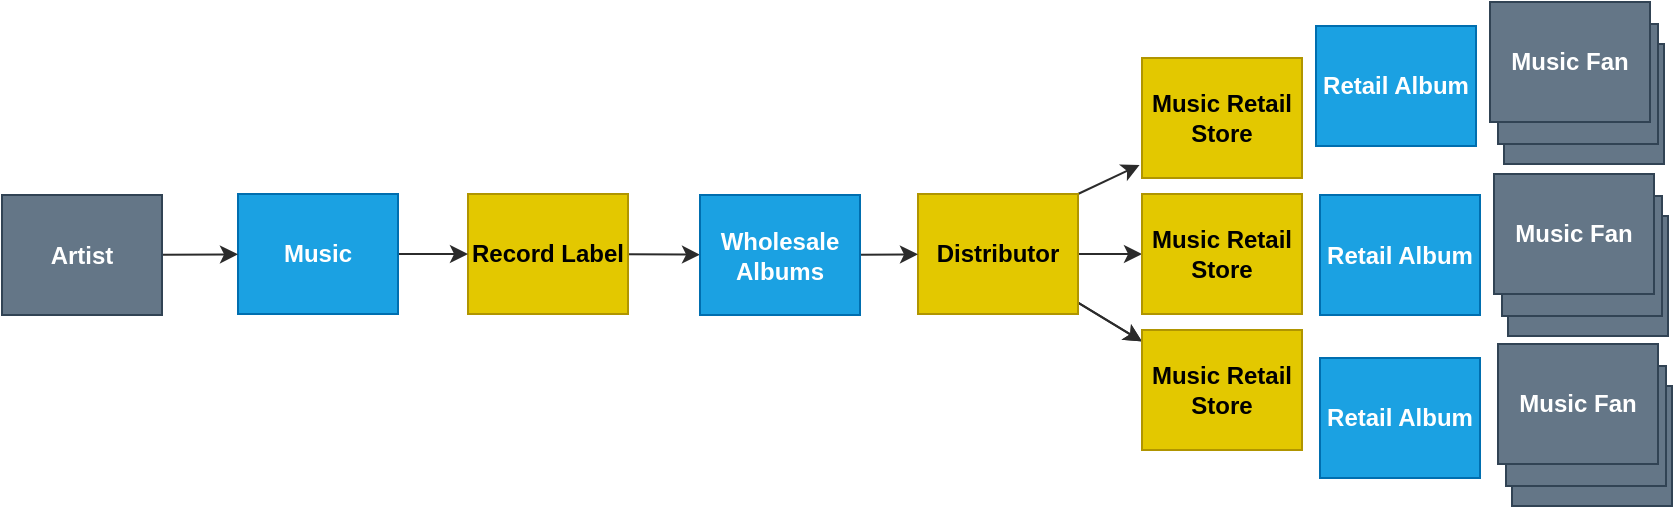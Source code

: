 <mxfile>
    <diagram id="CQzcDcZlTINeK-SJ2JHd" name="Page-1">
        <mxGraphModel dx="1236" dy="2288" grid="0" gridSize="10" guides="1" tooltips="1" connect="1" arrows="1" fold="1" page="0" pageScale="1" pageWidth="800" pageHeight="320" background="#ffffff" math="0" shadow="0">
            <root>
                <mxCell id="0"/>
                <mxCell id="1" parent="0"/>
                <mxCell id="68" value="" style="edgeStyle=none;html=1;strokeColor=#2B2B2B;" edge="1" parent="1" source="3" target="63">
                    <mxGeometry relative="1" as="geometry"/>
                </mxCell>
                <mxCell id="3" value="Record Label" style="rounded=0;whiteSpace=wrap;html=1;fillColor=#e3c800;fontColor=#000000;strokeColor=#B09500;fontStyle=1" parent="1" vertex="1">
                    <mxGeometry x="274" y="140" width="80" height="60" as="geometry"/>
                </mxCell>
                <mxCell id="70" value="" style="edgeStyle=none;html=1;strokeColor=#2B2B2B;" edge="1" parent="1" source="4" target="49">
                    <mxGeometry relative="1" as="geometry"/>
                </mxCell>
                <mxCell id="71" value="" style="edgeStyle=none;html=1;strokeColor=#2B2B2B;" edge="1" parent="1" source="4" target="49">
                    <mxGeometry relative="1" as="geometry"/>
                </mxCell>
                <mxCell id="72" value="" style="html=1;strokeColor=#2B2B2B;entryX=-0.015;entryY=0.891;entryDx=0;entryDy=0;exitX=1;exitY=0;exitDx=0;exitDy=0;entryPerimeter=0;" edge="1" parent="1" source="4" target="24">
                    <mxGeometry relative="1" as="geometry"/>
                </mxCell>
                <mxCell id="73" value="" style="edgeStyle=none;html=1;strokeColor=#2B2B2B;entryX=0;entryY=0.5;entryDx=0;entryDy=0;" edge="1" parent="1" source="4" target="48">
                    <mxGeometry relative="1" as="geometry"/>
                </mxCell>
                <mxCell id="4" value="Distributor" style="rounded=0;whiteSpace=wrap;html=1;fillColor=#e3c800;fontColor=#000000;strokeColor=#B09500;fontStyle=1" parent="1" vertex="1">
                    <mxGeometry x="499" y="140" width="80" height="60" as="geometry"/>
                </mxCell>
                <mxCell id="67" value="" style="edgeStyle=none;html=1;strokeColor=#2B2B2B;" edge="1" parent="1" source="22" target="3">
                    <mxGeometry relative="1" as="geometry"/>
                </mxCell>
                <mxCell id="22" value="Music" style="rounded=0;whiteSpace=wrap;html=1;fillColor=#1ba1e2;fontColor=#ffffff;strokeColor=#006EAF;fontStyle=1" parent="1" vertex="1">
                    <mxGeometry x="159" y="140" width="80" height="60" as="geometry"/>
                </mxCell>
                <mxCell id="66" value="" style="edgeStyle=none;html=1;strokeColor=#2B2B2B;" edge="1" parent="1" source="23" target="22">
                    <mxGeometry relative="1" as="geometry"/>
                </mxCell>
                <mxCell id="23" value="Artist" style="rounded=0;whiteSpace=wrap;html=1;fillColor=#647687;fontColor=#ffffff;strokeColor=#314354;fontStyle=1" parent="1" vertex="1">
                    <mxGeometry x="41" y="140.5" width="80" height="60" as="geometry"/>
                </mxCell>
                <mxCell id="24" value="Music Retail Store" style="rounded=0;whiteSpace=wrap;html=1;fillColor=#e3c800;fontColor=#000000;strokeColor=#B09500;fontStyle=1" parent="1" vertex="1">
                    <mxGeometry x="611" y="72" width="80" height="60" as="geometry"/>
                </mxCell>
                <mxCell id="48" value="Music Retail Store" style="rounded=0;whiteSpace=wrap;html=1;fillColor=#e3c800;fontColor=#000000;strokeColor=#B09500;fontStyle=1" vertex="1" parent="1">
                    <mxGeometry x="611" y="140" width="80" height="60" as="geometry"/>
                </mxCell>
                <mxCell id="49" value="Music Retail Store" style="rounded=0;whiteSpace=wrap;html=1;fillColor=#e3c800;fontColor=#000000;strokeColor=#B09500;fontStyle=1" vertex="1" parent="1">
                    <mxGeometry x="611" y="208" width="80" height="60" as="geometry"/>
                </mxCell>
                <mxCell id="53" value="" style="group" vertex="1" connectable="0" parent="1">
                    <mxGeometry x="789" y="215" width="87" height="81" as="geometry"/>
                </mxCell>
                <mxCell id="50" value="Music Fan" style="rounded=0;whiteSpace=wrap;html=1;fillColor=#647687;fontColor=#ffffff;strokeColor=#314354;fontStyle=1" vertex="1" parent="53">
                    <mxGeometry x="7" y="21" width="80" height="60" as="geometry"/>
                </mxCell>
                <mxCell id="51" value="Music Fan" style="rounded=0;whiteSpace=wrap;html=1;fillColor=#647687;fontColor=#ffffff;strokeColor=#314354;fontStyle=1" vertex="1" parent="53">
                    <mxGeometry x="4" y="11" width="80" height="60" as="geometry"/>
                </mxCell>
                <mxCell id="52" value="Music Fan" style="rounded=0;whiteSpace=wrap;html=1;fillColor=#647687;fontColor=#ffffff;strokeColor=#314354;fontStyle=1" vertex="1" parent="53">
                    <mxGeometry width="80" height="60" as="geometry"/>
                </mxCell>
                <mxCell id="54" value="" style="group" vertex="1" connectable="0" parent="1">
                    <mxGeometry x="787" y="130" width="87" height="81" as="geometry"/>
                </mxCell>
                <mxCell id="55" value="Music Fan" style="rounded=0;whiteSpace=wrap;html=1;fillColor=#647687;fontColor=#ffffff;strokeColor=#314354;fontStyle=1" vertex="1" parent="54">
                    <mxGeometry x="7" y="21" width="80" height="60" as="geometry"/>
                </mxCell>
                <mxCell id="56" value="Music Fan" style="rounded=0;whiteSpace=wrap;html=1;fillColor=#647687;fontColor=#ffffff;strokeColor=#314354;fontStyle=1" vertex="1" parent="54">
                    <mxGeometry x="4" y="11" width="80" height="60" as="geometry"/>
                </mxCell>
                <mxCell id="57" value="Music Fan" style="rounded=0;whiteSpace=wrap;html=1;fillColor=#647687;fontColor=#ffffff;strokeColor=#314354;fontStyle=1" vertex="1" parent="54">
                    <mxGeometry width="80" height="60" as="geometry"/>
                </mxCell>
                <mxCell id="58" value="" style="group" vertex="1" connectable="0" parent="1">
                    <mxGeometry x="785" y="44" width="87" height="81" as="geometry"/>
                </mxCell>
                <mxCell id="59" value="Music Fan" style="rounded=0;whiteSpace=wrap;html=1;fillColor=#647687;fontColor=#ffffff;strokeColor=#314354;fontStyle=1" vertex="1" parent="58">
                    <mxGeometry x="7" y="21" width="80" height="60" as="geometry"/>
                </mxCell>
                <mxCell id="60" value="Music Fan" style="rounded=0;whiteSpace=wrap;html=1;fillColor=#647687;fontColor=#ffffff;strokeColor=#314354;fontStyle=1" vertex="1" parent="58">
                    <mxGeometry x="4" y="11" width="80" height="60" as="geometry"/>
                </mxCell>
                <mxCell id="61" value="Music Fan" style="rounded=0;whiteSpace=wrap;html=1;fillColor=#647687;fontColor=#ffffff;strokeColor=#314354;fontStyle=1" vertex="1" parent="58">
                    <mxGeometry width="80" height="60" as="geometry"/>
                </mxCell>
                <mxCell id="62" value="Retail Album" style="rounded=0;whiteSpace=wrap;html=1;fillColor=#1ba1e2;fontColor=#ffffff;strokeColor=#006EAF;fontStyle=1" vertex="1" parent="1">
                    <mxGeometry x="700" y="140.5" width="80" height="60" as="geometry"/>
                </mxCell>
                <mxCell id="69" value="" style="edgeStyle=none;html=1;strokeColor=#2B2B2B;" edge="1" parent="1" source="63" target="4">
                    <mxGeometry relative="1" as="geometry"/>
                </mxCell>
                <mxCell id="63" value="Wholesale Albums" style="rounded=0;whiteSpace=wrap;html=1;fillColor=#1ba1e2;fontColor=#ffffff;strokeColor=#006EAF;fontStyle=1" vertex="1" parent="1">
                    <mxGeometry x="390" y="140.5" width="80" height="60" as="geometry"/>
                </mxCell>
                <mxCell id="64" value="Retail Album" style="rounded=0;whiteSpace=wrap;html=1;fillColor=#1ba1e2;fontColor=#ffffff;strokeColor=#006EAF;fontStyle=1" vertex="1" parent="1">
                    <mxGeometry x="698" y="56" width="80" height="60" as="geometry"/>
                </mxCell>
                <mxCell id="65" value="Retail Album" style="rounded=0;whiteSpace=wrap;html=1;fillColor=#1ba1e2;fontColor=#ffffff;strokeColor=#006EAF;fontStyle=1" vertex="1" parent="1">
                    <mxGeometry x="700" y="222" width="80" height="60" as="geometry"/>
                </mxCell>
            </root>
        </mxGraphModel>
    </diagram>
</mxfile>